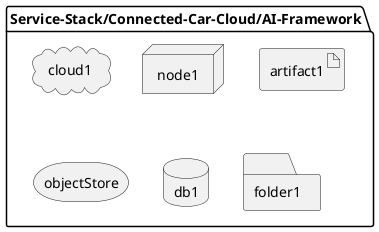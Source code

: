 @startuml

package  "Service-Stack/Connected-Car-Cloud/AI-Framework" {
  cloud cloud1
  node node1
  artifact artifact1
  storage objectStore
  database db1
  folder folder1
}

@enduml

